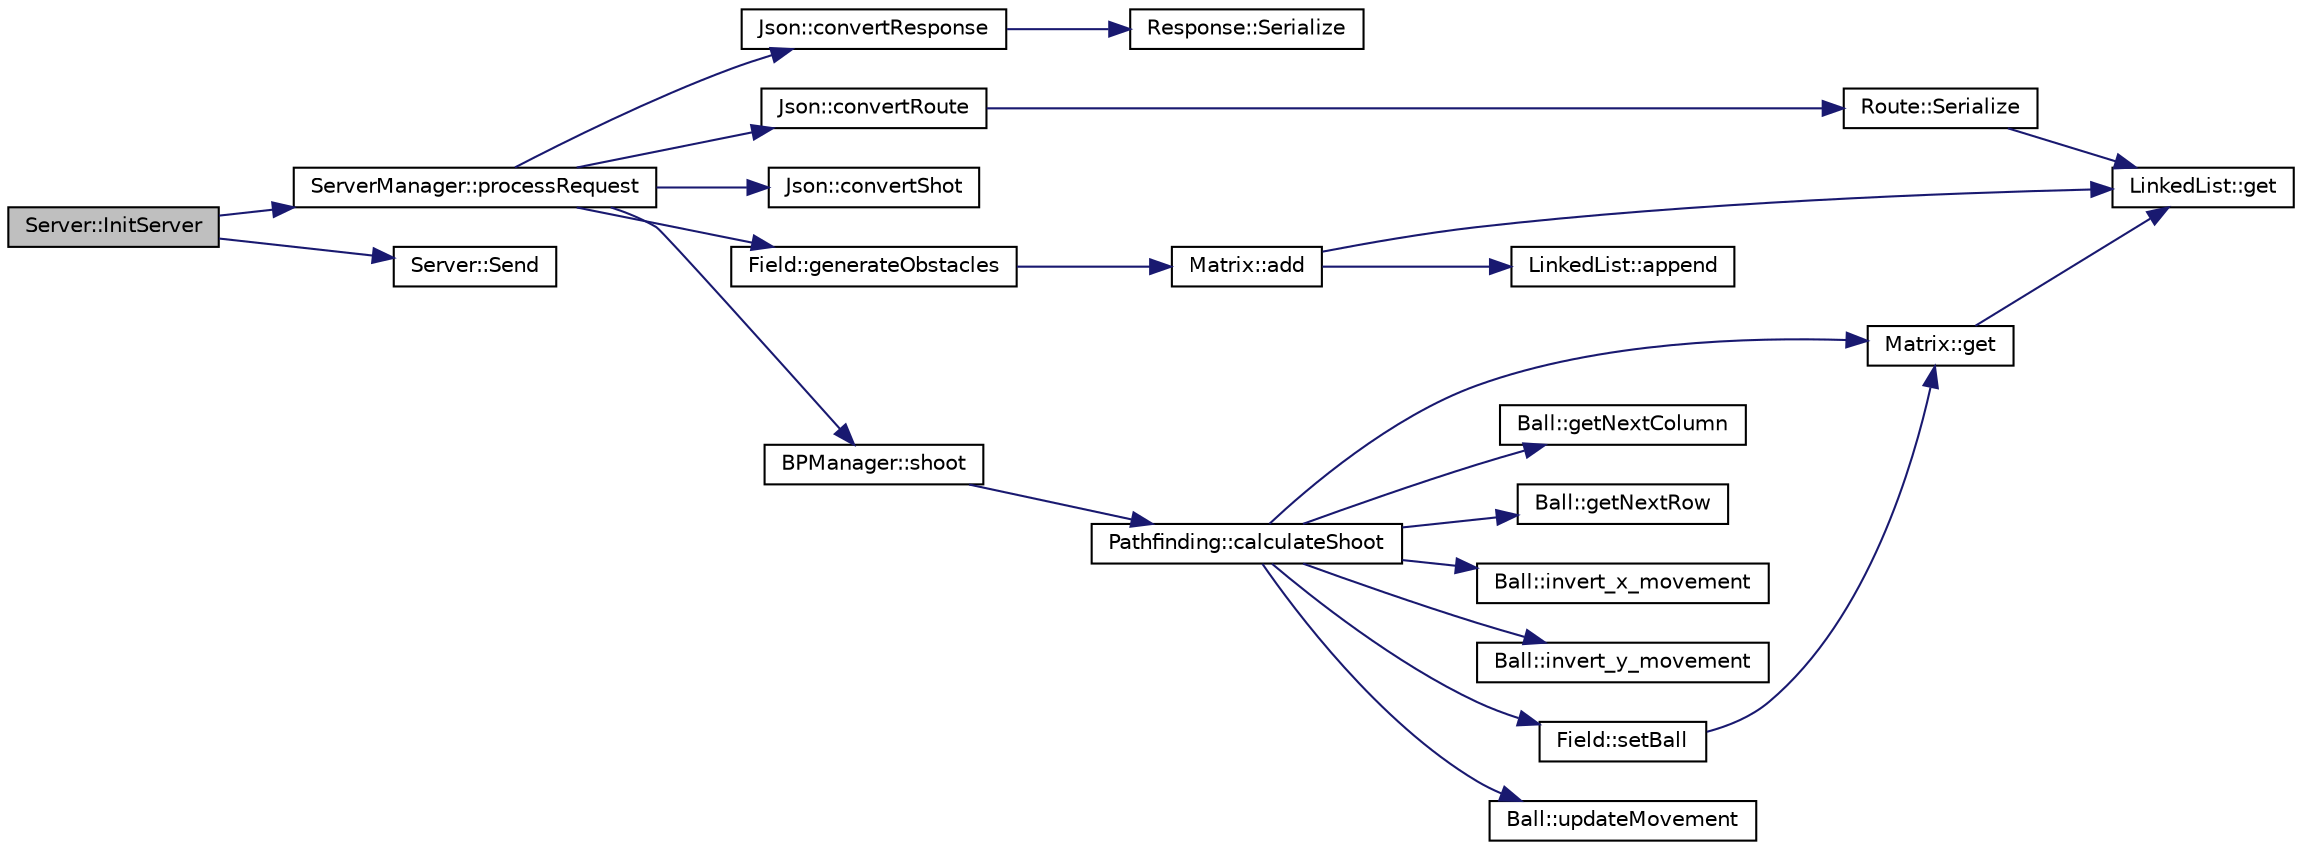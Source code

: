 digraph "Server::InitServer"
{
 // LATEX_PDF_SIZE
  edge [fontname="Helvetica",fontsize="10",labelfontname="Helvetica",labelfontsize="10"];
  node [fontname="Helvetica",fontsize="10",shape=record];
  rankdir="LR";
  Node1 [label="Server::InitServer",height=0.2,width=0.4,color="black", fillcolor="grey75", style="filled", fontcolor="black",tooltip=" "];
  Node1 -> Node2 [color="midnightblue",fontsize="10",style="solid",fontname="Helvetica"];
  Node2 [label="ServerManager::processRequest",height=0.2,width=0.4,color="black", fillcolor="white", style="filled",URL="$class_server_manager.html#ab32ee6937a72e821b1985f2648b1351b",tooltip="This method process the information from the socket and gives an response."];
  Node2 -> Node3 [color="midnightblue",fontsize="10",style="solid",fontname="Helvetica"];
  Node3 [label="Json::convertResponse",height=0.2,width=0.4,color="black", fillcolor="white", style="filled",URL="$class_json.html#a8130116422817396c7454a52e166a192",tooltip="Convert from Response.h to string json."];
  Node3 -> Node4 [color="midnightblue",fontsize="10",style="solid",fontname="Helvetica"];
  Node4 [label="Response::Serialize",height=0.2,width=0.4,color="black", fillcolor="white", style="filled",URL="$class_response.html#a972d3d1eb2f4c78c58c5f71a0a50562c",tooltip="Method for loading the object's information into a json."];
  Node2 -> Node5 [color="midnightblue",fontsize="10",style="solid",fontname="Helvetica"];
  Node5 [label="Json::convertRoute",height=0.2,width=0.4,color="black", fillcolor="white", style="filled",URL="$class_json.html#a8f0437f0b495ffb14b3d89c5ab0d71b4",tooltip="Convert from Route.h to string."];
  Node5 -> Node6 [color="midnightblue",fontsize="10",style="solid",fontname="Helvetica"];
  Node6 [label="Route::Serialize",height=0.2,width=0.4,color="black", fillcolor="white", style="filled",URL="$class_route.html#a5054223e6e5498b7fe1d8f9ebd4248ee",tooltip="Method for loading the object's information into a json."];
  Node6 -> Node7 [color="midnightblue",fontsize="10",style="solid",fontname="Helvetica"];
  Node7 [label="LinkedList::get",height=0.2,width=0.4,color="black", fillcolor="white", style="filled",URL="$class_linked_list.html#a76d26f9fc7b344dc1d5bb81b853ae96e",tooltip=" "];
  Node2 -> Node8 [color="midnightblue",fontsize="10",style="solid",fontname="Helvetica"];
  Node8 [label="Json::convertShot",height=0.2,width=0.4,color="black", fillcolor="white", style="filled",URL="$class_json.html#aba9a9586f4ffbb39d9bc32c54d3d3f06",tooltip="Convert from Shoot.h to string json."];
  Node2 -> Node9 [color="midnightblue",fontsize="10",style="solid",fontname="Helvetica"];
  Node9 [label="Field::generateObstacles",height=0.2,width=0.4,color="black", fillcolor="white", style="filled",URL="$class_field.html#a66dbb5367ce36edece57cbeb72fc65ae",tooltip="This method generates random obstacles, equally divided on both sides."];
  Node9 -> Node10 [color="midnightblue",fontsize="10",style="solid",fontname="Helvetica"];
  Node10 [label="Matrix::add",height=0.2,width=0.4,color="black", fillcolor="white", style="filled",URL="$class_matrix.html#a4137afb9cad774ac8e3b8563b1a5aca4",tooltip=" "];
  Node10 -> Node11 [color="midnightblue",fontsize="10",style="solid",fontname="Helvetica"];
  Node11 [label="LinkedList::append",height=0.2,width=0.4,color="black", fillcolor="white", style="filled",URL="$class_linked_list.html#a9942ec5c5a9019f719ec055cdb3b83f1",tooltip=" "];
  Node10 -> Node7 [color="midnightblue",fontsize="10",style="solid",fontname="Helvetica"];
  Node2 -> Node12 [color="midnightblue",fontsize="10",style="solid",fontname="Helvetica"];
  Node12 [label="BPManager::shoot",height=0.2,width=0.4,color="black", fillcolor="white", style="filled",URL="$class_b_p_manager.html#a6de771f0739f86deb5ff71cd8b615d7d",tooltip="Method for calculating a shot from the user or the AI."];
  Node12 -> Node13 [color="midnightblue",fontsize="10",style="solid",fontname="Helvetica"];
  Node13 [label="Pathfinding::calculateShoot",height=0.2,width=0.4,color="black", fillcolor="white", style="filled",URL="$class_pathfinding.html#a50d2a83eee1b955bda740eb316939944",tooltip="Method for calculating a shot, it counts the collisions and bound lines."];
  Node13 -> Node14 [color="midnightblue",fontsize="10",style="solid",fontname="Helvetica"];
  Node14 [label="Matrix::get",height=0.2,width=0.4,color="black", fillcolor="white", style="filled",URL="$class_matrix.html#a1e0aa6d20e6a754c70a06986aa8ab2c1",tooltip="This method returns an item in a given position in a matrix."];
  Node14 -> Node7 [color="midnightblue",fontsize="10",style="solid",fontname="Helvetica"];
  Node13 -> Node15 [color="midnightblue",fontsize="10",style="solid",fontname="Helvetica"];
  Node15 [label="Ball::getNextColumn",height=0.2,width=0.4,color="black", fillcolor="white", style="filled",URL="$class_ball.html#a67a3663f3b09efe70d54668636b508ca",tooltip="Method for calculating the next column in the matrix."];
  Node13 -> Node16 [color="midnightblue",fontsize="10",style="solid",fontname="Helvetica"];
  Node16 [label="Ball::getNextRow",height=0.2,width=0.4,color="black", fillcolor="white", style="filled",URL="$class_ball.html#a1b7e1a4d446630d6f96650c687c3190d",tooltip="Method for calculating the next row in the matrix."];
  Node13 -> Node17 [color="midnightblue",fontsize="10",style="solid",fontname="Helvetica"];
  Node17 [label="Ball::invert_x_movement",height=0.2,width=0.4,color="black", fillcolor="white", style="filled",URL="$class_ball.html#a9ce7cf0c4a7940c84b0c7f998a78b339",tooltip="Method used for collisions, inverts the horizontal movement."];
  Node13 -> Node18 [color="midnightblue",fontsize="10",style="solid",fontname="Helvetica"];
  Node18 [label="Ball::invert_y_movement",height=0.2,width=0.4,color="black", fillcolor="white", style="filled",URL="$class_ball.html#ac3490fe418c73055445f573090b32e0a",tooltip="Method used for collisions, inverts the vertical movement."];
  Node13 -> Node19 [color="midnightblue",fontsize="10",style="solid",fontname="Helvetica"];
  Node19 [label="Field::setBall",height=0.2,width=0.4,color="black", fillcolor="white", style="filled",URL="$class_field.html#aada6b131eadc28920efd592998b3dc2a",tooltip="This method changes the state of a box to say if whether or not has the ball."];
  Node19 -> Node14 [color="midnightblue",fontsize="10",style="solid",fontname="Helvetica"];
  Node13 -> Node20 [color="midnightblue",fontsize="10",style="solid",fontname="Helvetica"];
  Node20 [label="Ball::updateMovement",height=0.2,width=0.4,color="black", fillcolor="white", style="filled",URL="$class_ball.html#a1245cfdf17f896247d6ad74c34d6c58a",tooltip="This method checks the ball x_movement and y_movement fields and updates the ball position in the pro..."];
  Node1 -> Node21 [color="midnightblue",fontsize="10",style="solid",fontname="Helvetica"];
  Node21 [label="Server::Send",height=0.2,width=0.4,color="black", fillcolor="white", style="filled",URL="$class_server.html#a2a51619dac2219d278402064c63b4992",tooltip=" "];
}

